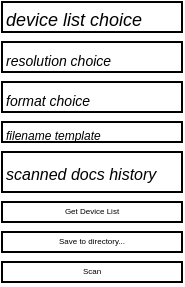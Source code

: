 <mxfile version="24.6.4" type="device" pages="2">
  <diagram name="Portrait" id="0RD52IQTlSNer-iXqU8V">
    <mxGraphModel dx="275" dy="165" grid="1" gridSize="5" guides="1" tooltips="1" connect="1" arrows="1" fold="1" page="1" pageScale="1" pageWidth="100" pageHeight="150" math="0" shadow="0">
      <root>
        <mxCell id="0" />
        <mxCell id="1" parent="0" />
        <mxCell id="ckypIHXQvi-N3_Oi51Lr-1" value="&lt;p style=&quot;line-height: 120%; font-size: 4px;&quot;&gt;Get Device List&lt;/p&gt;" style="rounded=0;whiteSpace=wrap;html=1;" vertex="1" parent="1">
          <mxGeometry x="5" y="105" width="90" height="10" as="geometry" />
        </mxCell>
        <mxCell id="DsGueES0F_zKQnOJUbIn-1" value="&lt;p style=&quot;line-height: 120%; font-size: 4px;&quot;&gt;Save to directory...&lt;/p&gt;" style="rounded=0;whiteSpace=wrap;html=1;" vertex="1" parent="1">
          <mxGeometry x="5" y="120" width="90" height="10" as="geometry" />
        </mxCell>
        <mxCell id="-fqv2uq7eARbxxOn7lc--1" value="&lt;p style=&quot;line-height: 120%; font-size: 4px;&quot;&gt;Scan&lt;/p&gt;" style="rounded=0;whiteSpace=wrap;html=1;" vertex="1" parent="1">
          <mxGeometry x="5" y="135" width="90" height="10" as="geometry" />
        </mxCell>
        <mxCell id="XWaRz7ySs5waKvHBEToG-1" value="&lt;i&gt;&lt;font style=&quot;font-size: 9px;&quot;&gt;device list choice&lt;/font&gt;&lt;/i&gt;" style="rounded=0;whiteSpace=wrap;html=1;align=left;" vertex="1" parent="1">
          <mxGeometry x="5" y="5" width="90" height="15" as="geometry" />
        </mxCell>
        <mxCell id="SLurSEObjaduT3kneCyt-1" value="&lt;i&gt;&lt;font style=&quot;font-size: 7px;&quot;&gt;resolution choice&lt;/font&gt;&lt;/i&gt;" style="rounded=0;whiteSpace=wrap;html=1;align=left;" vertex="1" parent="1">
          <mxGeometry x="5" y="25" width="90" height="15" as="geometry" />
        </mxCell>
        <mxCell id="owwFcNVNt9oSXPJabwGH-1" value="&lt;i&gt;&lt;font style=&quot;font-size: 7px;&quot;&gt;format choice&lt;/font&gt;&lt;/i&gt;" style="rounded=0;whiteSpace=wrap;html=1;align=left;" vertex="1" parent="1">
          <mxGeometry x="5" y="45" width="90" height="15" as="geometry" />
        </mxCell>
        <mxCell id="5DWZUGYphY-vdjV-7LSR-1" value="&lt;i&gt;&lt;font style=&quot;font-size: 6px;&quot;&gt;filename template&lt;/font&gt;&lt;/i&gt;" style="rounded=0;whiteSpace=wrap;html=1;align=left;" vertex="1" parent="1">
          <mxGeometry x="5" y="65" width="90" height="10" as="geometry" />
        </mxCell>
        <mxCell id="Z2CSu-Kf8vVAbKPE_nmU-1" value="&lt;i&gt;&lt;font style=&quot;font-size: 8px;&quot;&gt;scanned docs history&lt;/font&gt;&lt;/i&gt;" style="rounded=0;whiteSpace=wrap;html=1;align=left;" vertex="1" parent="1">
          <mxGeometry x="5" y="80" width="90" height="20" as="geometry" />
        </mxCell>
      </root>
    </mxGraphModel>
  </diagram>
  <diagram name="Landscape" id="hu3JUIqmjpX_kUt-p_n2">
    <mxGraphModel dx="231" dy="138" grid="1" gridSize="5" guides="1" tooltips="1" connect="1" arrows="1" fold="1" page="1" pageScale="1" pageWidth="150" pageHeight="100" math="0" shadow="0">
      <root>
        <mxCell id="rs7kPuL4gE1ZdYMg5D-P-0" />
        <mxCell id="rs7kPuL4gE1ZdYMg5D-P-1" parent="rs7kPuL4gE1ZdYMg5D-P-0" />
        <mxCell id="wD45esnxA-z7x6GStAg8-0" value="&lt;p style=&quot;line-height: 120%; font-size: 4px;&quot;&gt;Get Device List&lt;/p&gt;" style="rounded=0;whiteSpace=wrap;html=1;" vertex="1" parent="rs7kPuL4gE1ZdYMg5D-P-1">
          <mxGeometry x="5" y="85" width="35" height="10" as="geometry" />
        </mxCell>
        <mxCell id="2PTxRh_TxL__uayTwJ9M-0" value="&lt;i&gt;&lt;font style=&quot;font-size: 7px;&quot;&gt;device list choice&lt;/font&gt;&lt;/i&gt;" style="rounded=0;whiteSpace=wrap;html=1;align=left;" vertex="1" parent="rs7kPuL4gE1ZdYMg5D-P-1">
          <mxGeometry x="5" y="5" width="140" height="15" as="geometry" />
        </mxCell>
        <mxCell id="2PTxRh_TxL__uayTwJ9M-1" value="&lt;p style=&quot;line-height: 120%; font-size: 4px;&quot;&gt;Save to directory...&lt;/p&gt;" style="rounded=0;whiteSpace=wrap;html=1;" vertex="1" parent="rs7kPuL4gE1ZdYMg5D-P-1">
          <mxGeometry x="45" y="85" width="50" height="10" as="geometry" />
        </mxCell>
        <mxCell id="2PTxRh_TxL__uayTwJ9M-2" value="&lt;p style=&quot;line-height: 120%; font-size: 4px;&quot;&gt;Scan&lt;/p&gt;" style="rounded=0;whiteSpace=wrap;html=1;" vertex="1" parent="rs7kPuL4gE1ZdYMg5D-P-1">
          <mxGeometry x="100" y="85" width="45" height="10" as="geometry" />
        </mxCell>
        <mxCell id="JtFQqCaPOX1ywkQpghLs-0" value="&lt;i&gt;&lt;font style=&quot;font-size: 8px;&quot;&gt;activity/scanned docs history&lt;/font&gt;&lt;/i&gt;" style="rounded=0;whiteSpace=wrap;html=1;align=left;" vertex="1" parent="rs7kPuL4gE1ZdYMg5D-P-1">
          <mxGeometry x="5" y="60" width="140" height="20" as="geometry" />
        </mxCell>
        <mxCell id="7GW5ElewrWt1McLtMy21-0" value="&lt;i&gt;&lt;font style=&quot;font-size: 7px;&quot;&gt;resolution choice&lt;/font&gt;&lt;/i&gt;" style="rounded=0;whiteSpace=wrap;html=1;align=left;" vertex="1" parent="rs7kPuL4gE1ZdYMg5D-P-1">
          <mxGeometry x="5" y="25" width="60" height="15" as="geometry" />
        </mxCell>
        <mxCell id="7GW5ElewrWt1McLtMy21-1" value="&lt;i&gt;&lt;font style=&quot;font-size: 7px;&quot;&gt;format choice&lt;/font&gt;&lt;/i&gt;" style="rounded=0;whiteSpace=wrap;html=1;align=left;" vertex="1" parent="rs7kPuL4gE1ZdYMg5D-P-1">
          <mxGeometry x="75" y="25" width="70" height="15" as="geometry" />
        </mxCell>
        <mxCell id="7GW5ElewrWt1McLtMy21-2" value="&lt;i&gt;&lt;font style=&quot;font-size: 6px;&quot;&gt;filename template&lt;/font&gt;&lt;/i&gt;" style="rounded=0;whiteSpace=wrap;html=1;align=left;" vertex="1" parent="rs7kPuL4gE1ZdYMg5D-P-1">
          <mxGeometry x="5" y="45" width="140" height="10" as="geometry" />
        </mxCell>
      </root>
    </mxGraphModel>
  </diagram>
</mxfile>
